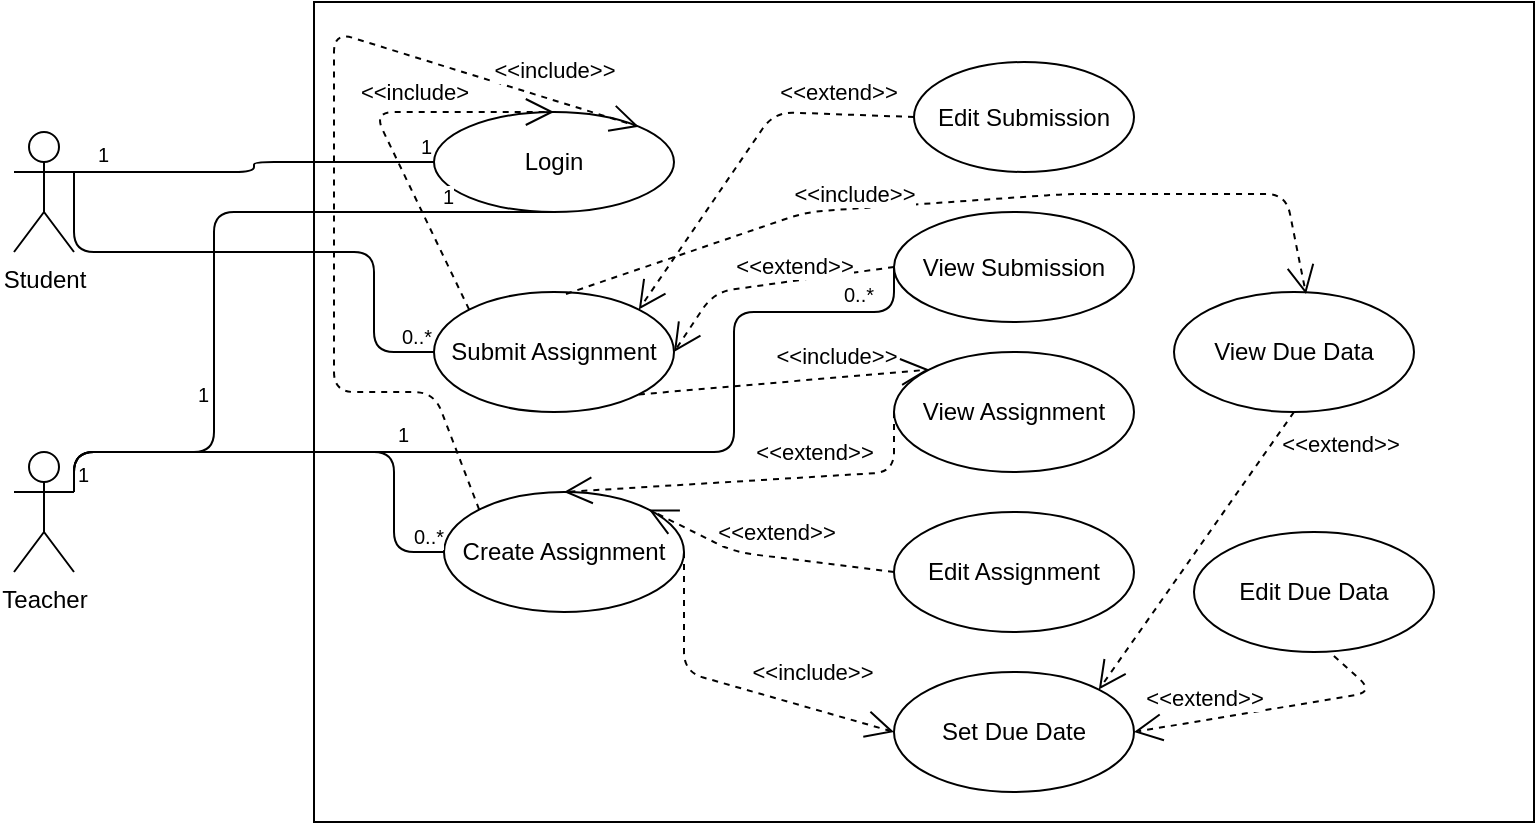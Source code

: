 <mxfile version="12.3.8" type="device" pages="1"><diagram id="GrTtbWTRt5bl_r_H3zUh" name="Page-1"><mxGraphModel dx="801" dy="413" grid="1" gridSize="10" guides="1" tooltips="1" connect="1" arrows="1" fold="1" page="1" pageScale="1" pageWidth="850" pageHeight="1100" math="0" shadow="0"><root><mxCell id="0"/><mxCell id="1" parent="0"/><mxCell id="mITNMv62KoN7lK2ChKMy-1" value="" style="rounded=0;whiteSpace=wrap;html=1;rotation=90;" vertex="1" parent="1"><mxGeometry x="280" y="-85" width="410" height="610" as="geometry"/></mxCell><mxCell id="mITNMv62KoN7lK2ChKMy-3" value="Student" style="shape=umlActor;verticalLabelPosition=bottom;labelBackgroundColor=#ffffff;verticalAlign=top;html=1;outlineConnect=0;" vertex="1" parent="1"><mxGeometry x="30" y="80" width="30" height="60" as="geometry"/></mxCell><mxCell id="mITNMv62KoN7lK2ChKMy-4" value="Teacher" style="shape=umlActor;verticalLabelPosition=bottom;labelBackgroundColor=#ffffff;verticalAlign=top;html=1;outlineConnect=0;" vertex="1" parent="1"><mxGeometry x="30" y="240" width="30" height="60" as="geometry"/></mxCell><mxCell id="mITNMv62KoN7lK2ChKMy-6" value="Login" style="ellipse;whiteSpace=wrap;html=1;" vertex="1" parent="1"><mxGeometry x="240" y="70" width="120" height="50" as="geometry"/></mxCell><mxCell id="mITNMv62KoN7lK2ChKMy-7" value="Submit Assignment" style="ellipse;whiteSpace=wrap;html=1;" vertex="1" parent="1"><mxGeometry x="240" y="160" width="120" height="60" as="geometry"/></mxCell><mxCell id="mITNMv62KoN7lK2ChKMy-8" value="Edit Assignment" style="ellipse;whiteSpace=wrap;html=1;" vertex="1" parent="1"><mxGeometry x="470" y="270" width="120" height="60" as="geometry"/></mxCell><mxCell id="mITNMv62KoN7lK2ChKMy-9" value="Create Assignment" style="ellipse;whiteSpace=wrap;html=1;" vertex="1" parent="1"><mxGeometry x="245" y="260" width="120" height="60" as="geometry"/></mxCell><mxCell id="mITNMv62KoN7lK2ChKMy-11" value="View Assignment" style="ellipse;whiteSpace=wrap;html=1;" vertex="1" parent="1"><mxGeometry x="470" y="190" width="120" height="60" as="geometry"/></mxCell><mxCell id="mITNMv62KoN7lK2ChKMy-12" value="Set Due Date" style="ellipse;whiteSpace=wrap;html=1;" vertex="1" parent="1"><mxGeometry x="470" y="350" width="120" height="60" as="geometry"/></mxCell><mxCell id="mITNMv62KoN7lK2ChKMy-13" value="View Due Data" style="ellipse;whiteSpace=wrap;html=1;" vertex="1" parent="1"><mxGeometry x="610" y="160" width="120" height="60" as="geometry"/></mxCell><mxCell id="mITNMv62KoN7lK2ChKMy-14" value="Edit Due Data" style="ellipse;whiteSpace=wrap;html=1;" vertex="1" parent="1"><mxGeometry x="620" y="280" width="120" height="60" as="geometry"/></mxCell><mxCell id="mITNMv62KoN7lK2ChKMy-28" value="" style="endArrow=none;html=1;edgeStyle=orthogonalEdgeStyle;exitX=1;exitY=0.333;exitDx=0;exitDy=0;exitPerimeter=0;entryX=0;entryY=0.5;entryDx=0;entryDy=0;" edge="1" parent="1" source="mITNMv62KoN7lK2ChKMy-3" target="mITNMv62KoN7lK2ChKMy-7"><mxGeometry relative="1" as="geometry"><mxPoint x="20" y="450" as="sourcePoint"/><mxPoint x="180" y="450" as="targetPoint"/><Array as="points"><mxPoint x="60" y="140"/><mxPoint x="210" y="140"/><mxPoint x="210" y="190"/></Array></mxGeometry></mxCell><mxCell id="mITNMv62KoN7lK2ChKMy-30" value="0..*" style="resizable=0;html=1;align=right;verticalAlign=bottom;labelBackgroundColor=#ffffff;fontSize=10;" connectable="0" vertex="1" parent="mITNMv62KoN7lK2ChKMy-28"><mxGeometry x="1" relative="1" as="geometry"/></mxCell><mxCell id="mITNMv62KoN7lK2ChKMy-31" value="" style="endArrow=none;html=1;edgeStyle=orthogonalEdgeStyle;exitX=1;exitY=0.333;exitDx=0;exitDy=0;exitPerimeter=0;" edge="1" parent="1" source="mITNMv62KoN7lK2ChKMy-4" target="mITNMv62KoN7lK2ChKMy-9"><mxGeometry relative="1" as="geometry"><mxPoint x="20" y="450" as="sourcePoint"/><mxPoint x="180" y="450" as="targetPoint"/><Array as="points"><mxPoint x="60" y="240"/><mxPoint x="220" y="240"/><mxPoint x="220" y="290"/></Array></mxGeometry></mxCell><mxCell id="mITNMv62KoN7lK2ChKMy-32" value="1" style="resizable=0;html=1;align=left;verticalAlign=bottom;labelBackgroundColor=#ffffff;fontSize=10;" connectable="0" vertex="1" parent="mITNMv62KoN7lK2ChKMy-31"><mxGeometry x="-1" relative="1" as="geometry"/></mxCell><mxCell id="mITNMv62KoN7lK2ChKMy-33" value="0..*" style="resizable=0;html=1;align=right;verticalAlign=bottom;labelBackgroundColor=#ffffff;fontSize=10;" connectable="0" vertex="1" parent="mITNMv62KoN7lK2ChKMy-31"><mxGeometry x="1" relative="1" as="geometry"/></mxCell><mxCell id="mITNMv62KoN7lK2ChKMy-48" value="" style="endArrow=none;html=1;edgeStyle=orthogonalEdgeStyle;exitX=1;exitY=0.333;exitDx=0;exitDy=0;exitPerimeter=0;entryX=0;entryY=0.5;entryDx=0;entryDy=0;" edge="1" parent="1" source="mITNMv62KoN7lK2ChKMy-3" target="mITNMv62KoN7lK2ChKMy-6"><mxGeometry relative="1" as="geometry"><mxPoint x="30" y="450" as="sourcePoint"/><mxPoint x="190" y="450" as="targetPoint"/></mxGeometry></mxCell><mxCell id="mITNMv62KoN7lK2ChKMy-49" value="1" style="resizable=0;html=1;align=left;verticalAlign=bottom;labelBackgroundColor=#ffffff;fontSize=10;" connectable="0" vertex="1" parent="mITNMv62KoN7lK2ChKMy-48"><mxGeometry x="-1" relative="1" as="geometry"><mxPoint x="10" as="offset"/></mxGeometry></mxCell><mxCell id="mITNMv62KoN7lK2ChKMy-50" value="1" style="resizable=0;html=1;align=right;verticalAlign=bottom;labelBackgroundColor=#ffffff;fontSize=10;" connectable="0" vertex="1" parent="mITNMv62KoN7lK2ChKMy-48"><mxGeometry x="1" relative="1" as="geometry"/></mxCell><mxCell id="mITNMv62KoN7lK2ChKMy-51" value="" style="endArrow=none;html=1;edgeStyle=orthogonalEdgeStyle;exitX=1;exitY=0.333;exitDx=0;exitDy=0;exitPerimeter=0;entryX=0.5;entryY=1;entryDx=0;entryDy=0;" edge="1" parent="1" source="mITNMv62KoN7lK2ChKMy-4" target="mITNMv62KoN7lK2ChKMy-6"><mxGeometry relative="1" as="geometry"><mxPoint x="30" y="450" as="sourcePoint"/><mxPoint x="190" y="450" as="targetPoint"/><Array as="points"><mxPoint x="60" y="240"/><mxPoint x="130" y="240"/><mxPoint x="130" y="120"/></Array></mxGeometry></mxCell><mxCell id="mITNMv62KoN7lK2ChKMy-52" value="1" style="resizable=0;html=1;align=left;verticalAlign=bottom;labelBackgroundColor=#ffffff;fontSize=10;" connectable="0" vertex="1" parent="mITNMv62KoN7lK2ChKMy-51"><mxGeometry x="-1" relative="1" as="geometry"><mxPoint x="60" y="-40" as="offset"/></mxGeometry></mxCell><mxCell id="mITNMv62KoN7lK2ChKMy-53" value="1" style="resizable=0;html=1;align=right;verticalAlign=bottom;labelBackgroundColor=#ffffff;fontSize=10;" connectable="0" vertex="1" parent="mITNMv62KoN7lK2ChKMy-51"><mxGeometry x="1" relative="1" as="geometry"><mxPoint x="-50" as="offset"/></mxGeometry></mxCell><mxCell id="mITNMv62KoN7lK2ChKMy-54" value="&amp;lt;&amp;lt;extend&amp;gt;&amp;gt;" style="endArrow=open;endSize=12;dashed=1;html=1;entryX=1;entryY=0;entryDx=0;entryDy=0;exitX=0;exitY=0.5;exitDx=0;exitDy=0;" edge="1" parent="1" source="mITNMv62KoN7lK2ChKMy-8" target="mITNMv62KoN7lK2ChKMy-9"><mxGeometry x="0.258" y="-22" width="160" relative="1" as="geometry"><mxPoint x="30" y="450" as="sourcePoint"/><mxPoint x="190" y="450" as="targetPoint"/><Array as="points"><mxPoint x="390" y="290"/></Array><mxPoint x="11" y="10" as="offset"/></mxGeometry></mxCell><mxCell id="mITNMv62KoN7lK2ChKMy-55" value="&amp;lt;&amp;lt;include&amp;gt;&amp;gt;" style="endArrow=open;endSize=12;dashed=1;html=1;exitX=1;exitY=0.5;exitDx=0;exitDy=0;entryX=0;entryY=0.5;entryDx=0;entryDy=0;" edge="1" parent="1" source="mITNMv62KoN7lK2ChKMy-9" target="mITNMv62KoN7lK2ChKMy-12"><mxGeometry x="0.448" y="18" width="160" relative="1" as="geometry"><mxPoint x="140" y="380" as="sourcePoint"/><mxPoint x="190" y="450" as="targetPoint"/><Array as="points"><mxPoint x="365" y="350"/></Array><mxPoint x="-1" as="offset"/></mxGeometry></mxCell><mxCell id="mITNMv62KoN7lK2ChKMy-56" value="&amp;lt;&amp;lt;extend&amp;gt;&amp;gt;" style="endArrow=open;endSize=12;dashed=1;html=1;exitX=0.583;exitY=1.033;exitDx=0;exitDy=0;exitPerimeter=0;entryX=1;entryY=0.5;entryDx=0;entryDy=0;" edge="1" parent="1" source="mITNMv62KoN7lK2ChKMy-14" target="mITNMv62KoN7lK2ChKMy-12"><mxGeometry x="0.501" y="-11" width="160" relative="1" as="geometry"><mxPoint x="20" y="450" as="sourcePoint"/><mxPoint x="180" y="450" as="targetPoint"/><Array as="points"><mxPoint x="710" y="360"/></Array><mxPoint as="offset"/></mxGeometry></mxCell><mxCell id="mITNMv62KoN7lK2ChKMy-57" value="&amp;lt;&amp;lt;extend&amp;gt;&amp;gt;" style="endArrow=open;endSize=12;dashed=1;html=1;exitX=0.5;exitY=1;exitDx=0;exitDy=0;entryX=1;entryY=0;entryDx=0;entryDy=0;" edge="1" parent="1" source="mITNMv62KoN7lK2ChKMy-13" target="mITNMv62KoN7lK2ChKMy-12"><mxGeometry x="-0.998" y="28" width="160" relative="1" as="geometry"><mxPoint x="20" y="450" as="sourcePoint"/><mxPoint x="180" y="450" as="targetPoint"/><mxPoint as="offset"/></mxGeometry></mxCell><mxCell id="mITNMv62KoN7lK2ChKMy-58" value="&amp;lt;&amp;lt;include&amp;gt;&amp;gt;" style="endArrow=open;endSize=12;dashed=1;html=1;exitX=0.5;exitY=0;exitDx=0;exitDy=0;entryX=0.5;entryY=0;entryDx=0;entryDy=0;" edge="1" parent="1"><mxGeometry x="-0.276" y="7" width="160" relative="1" as="geometry"><mxPoint x="306" y="161" as="sourcePoint"/><mxPoint x="676" y="161" as="targetPoint"/><Array as="points"><mxPoint x="426" y="120"/><mxPoint x="556" y="111"/><mxPoint x="606" y="111"/><mxPoint x="666" y="111"/></Array><mxPoint as="offset"/></mxGeometry></mxCell><mxCell id="mITNMv62KoN7lK2ChKMy-61" value="View Submission" style="ellipse;whiteSpace=wrap;html=1;" vertex="1" parent="1"><mxGeometry x="470" y="120" width="120" height="55" as="geometry"/></mxCell><mxCell id="mITNMv62KoN7lK2ChKMy-62" value="Edit Submission" style="ellipse;whiteSpace=wrap;html=1;" vertex="1" parent="1"><mxGeometry x="480" y="45" width="110" height="55" as="geometry"/></mxCell><mxCell id="mITNMv62KoN7lK2ChKMy-68" value="&amp;lt;&amp;lt;extend&amp;gt;&amp;gt;" style="endArrow=open;endSize=12;dashed=1;html=1;exitX=0;exitY=0.5;exitDx=0;exitDy=0;entryX=1;entryY=0;entryDx=0;entryDy=0;" edge="1" parent="1" source="mITNMv62KoN7lK2ChKMy-62" target="mITNMv62KoN7lK2ChKMy-7"><mxGeometry x="-0.596" y="-11" width="160" relative="1" as="geometry"><mxPoint x="20" y="450" as="sourcePoint"/><mxPoint x="180" y="450" as="targetPoint"/><Array as="points"><mxPoint x="410" y="70"/></Array><mxPoint as="offset"/></mxGeometry></mxCell><mxCell id="mITNMv62KoN7lK2ChKMy-69" value="&amp;lt;&amp;lt;include&amp;gt;&amp;gt;" style="endArrow=open;endSize=12;dashed=1;html=1;exitX=1;exitY=1;exitDx=0;exitDy=0;entryX=0;entryY=0;entryDx=0;entryDy=0;" edge="1" parent="1" source="mITNMv62KoN7lK2ChKMy-7" target="mITNMv62KoN7lK2ChKMy-11"><mxGeometry x="0.371" y="11" width="160" relative="1" as="geometry"><mxPoint x="20" y="450" as="sourcePoint"/><mxPoint x="180" y="450" as="targetPoint"/><Array as="points"/><mxPoint as="offset"/></mxGeometry></mxCell><mxCell id="mITNMv62KoN7lK2ChKMy-70" value="" style="endArrow=none;html=1;edgeStyle=orthogonalEdgeStyle;exitX=1;exitY=0.333;exitDx=0;exitDy=0;exitPerimeter=0;entryX=0;entryY=0.5;entryDx=0;entryDy=0;" edge="1" parent="1" source="mITNMv62KoN7lK2ChKMy-4" target="mITNMv62KoN7lK2ChKMy-61"><mxGeometry relative="1" as="geometry"><mxPoint x="20" y="450" as="sourcePoint"/><mxPoint x="180" y="450" as="targetPoint"/><Array as="points"><mxPoint x="60" y="240"/><mxPoint x="390" y="240"/><mxPoint x="390" y="170"/><mxPoint x="470" y="170"/></Array></mxGeometry></mxCell><mxCell id="mITNMv62KoN7lK2ChKMy-71" value="1" style="resizable=0;html=1;align=left;verticalAlign=bottom;labelBackgroundColor=#ffffff;fontSize=10;" connectable="0" vertex="1" parent="mITNMv62KoN7lK2ChKMy-70"><mxGeometry x="-1" relative="1" as="geometry"><mxPoint x="160" y="-20" as="offset"/></mxGeometry></mxCell><mxCell id="mITNMv62KoN7lK2ChKMy-72" value="0..*" style="resizable=0;html=1;align=right;verticalAlign=bottom;labelBackgroundColor=#ffffff;fontSize=10;" connectable="0" vertex="1" parent="mITNMv62KoN7lK2ChKMy-70"><mxGeometry x="1" relative="1" as="geometry"><mxPoint x="-10" y="22" as="offset"/></mxGeometry></mxCell><mxCell id="mITNMv62KoN7lK2ChKMy-73" value="&amp;lt;&amp;lt;extend&amp;gt;&amp;gt;" style="endArrow=open;endSize=12;dashed=1;html=1;exitX=0;exitY=0.5;exitDx=0;exitDy=0;entryX=1;entryY=0.5;entryDx=0;entryDy=0;" edge="1" parent="1" source="mITNMv62KoN7lK2ChKMy-61" target="mITNMv62KoN7lK2ChKMy-7"><mxGeometry x="-0.22" y="-7" width="160" relative="1" as="geometry"><mxPoint x="20" y="450" as="sourcePoint"/><mxPoint x="180" y="450" as="targetPoint"/><Array as="points"><mxPoint x="380" y="160"/></Array><mxPoint as="offset"/></mxGeometry></mxCell><mxCell id="mITNMv62KoN7lK2ChKMy-75" value="&amp;lt;&amp;lt;extend&amp;gt;&amp;gt;" style="endArrow=open;endSize=12;dashed=1;html=1;exitX=0;exitY=0.5;exitDx=0;exitDy=0;entryX=0.5;entryY=0;entryDx=0;entryDy=0;" edge="1" parent="1" source="mITNMv62KoN7lK2ChKMy-11" target="mITNMv62KoN7lK2ChKMy-9"><mxGeometry x="-0.29" y="-12" width="160" relative="1" as="geometry"><mxPoint x="20" y="450" as="sourcePoint"/><mxPoint x="180" y="450" as="targetPoint"/><Array as="points"><mxPoint x="470" y="250"/></Array><mxPoint as="offset"/></mxGeometry></mxCell><mxCell id="mITNMv62KoN7lK2ChKMy-76" value="&amp;lt;&amp;lt;include&amp;gt;" style="endArrow=open;endSize=12;dashed=1;html=1;exitX=0;exitY=0;exitDx=0;exitDy=0;entryX=0.5;entryY=0;entryDx=0;entryDy=0;" edge="1" parent="1" source="mITNMv62KoN7lK2ChKMy-7" target="mITNMv62KoN7lK2ChKMy-6"><mxGeometry x="0.098" y="-22" width="160" relative="1" as="geometry"><mxPoint x="20" y="450" as="sourcePoint"/><mxPoint x="180" y="450" as="targetPoint"/><Array as="points"><mxPoint x="210" y="70"/></Array><mxPoint x="20" y="-32" as="offset"/></mxGeometry></mxCell><mxCell id="mITNMv62KoN7lK2ChKMy-77" value="&amp;lt;&amp;lt;include&amp;gt;&amp;gt;" style="endArrow=open;endSize=12;dashed=1;html=1;exitX=0;exitY=0;exitDx=0;exitDy=0;entryX=1;entryY=0;entryDx=0;entryDy=0;" edge="1" parent="1" source="mITNMv62KoN7lK2ChKMy-9" target="mITNMv62KoN7lK2ChKMy-6"><mxGeometry x="0.786" y="15" width="160" relative="1" as="geometry"><mxPoint x="20" y="450" as="sourcePoint"/><mxPoint x="180" y="450" as="targetPoint"/><Array as="points"><mxPoint x="240" y="210"/><mxPoint x="190" y="210"/><mxPoint x="190" y="30"/></Array><mxPoint as="offset"/></mxGeometry></mxCell></root></mxGraphModel></diagram></mxfile>